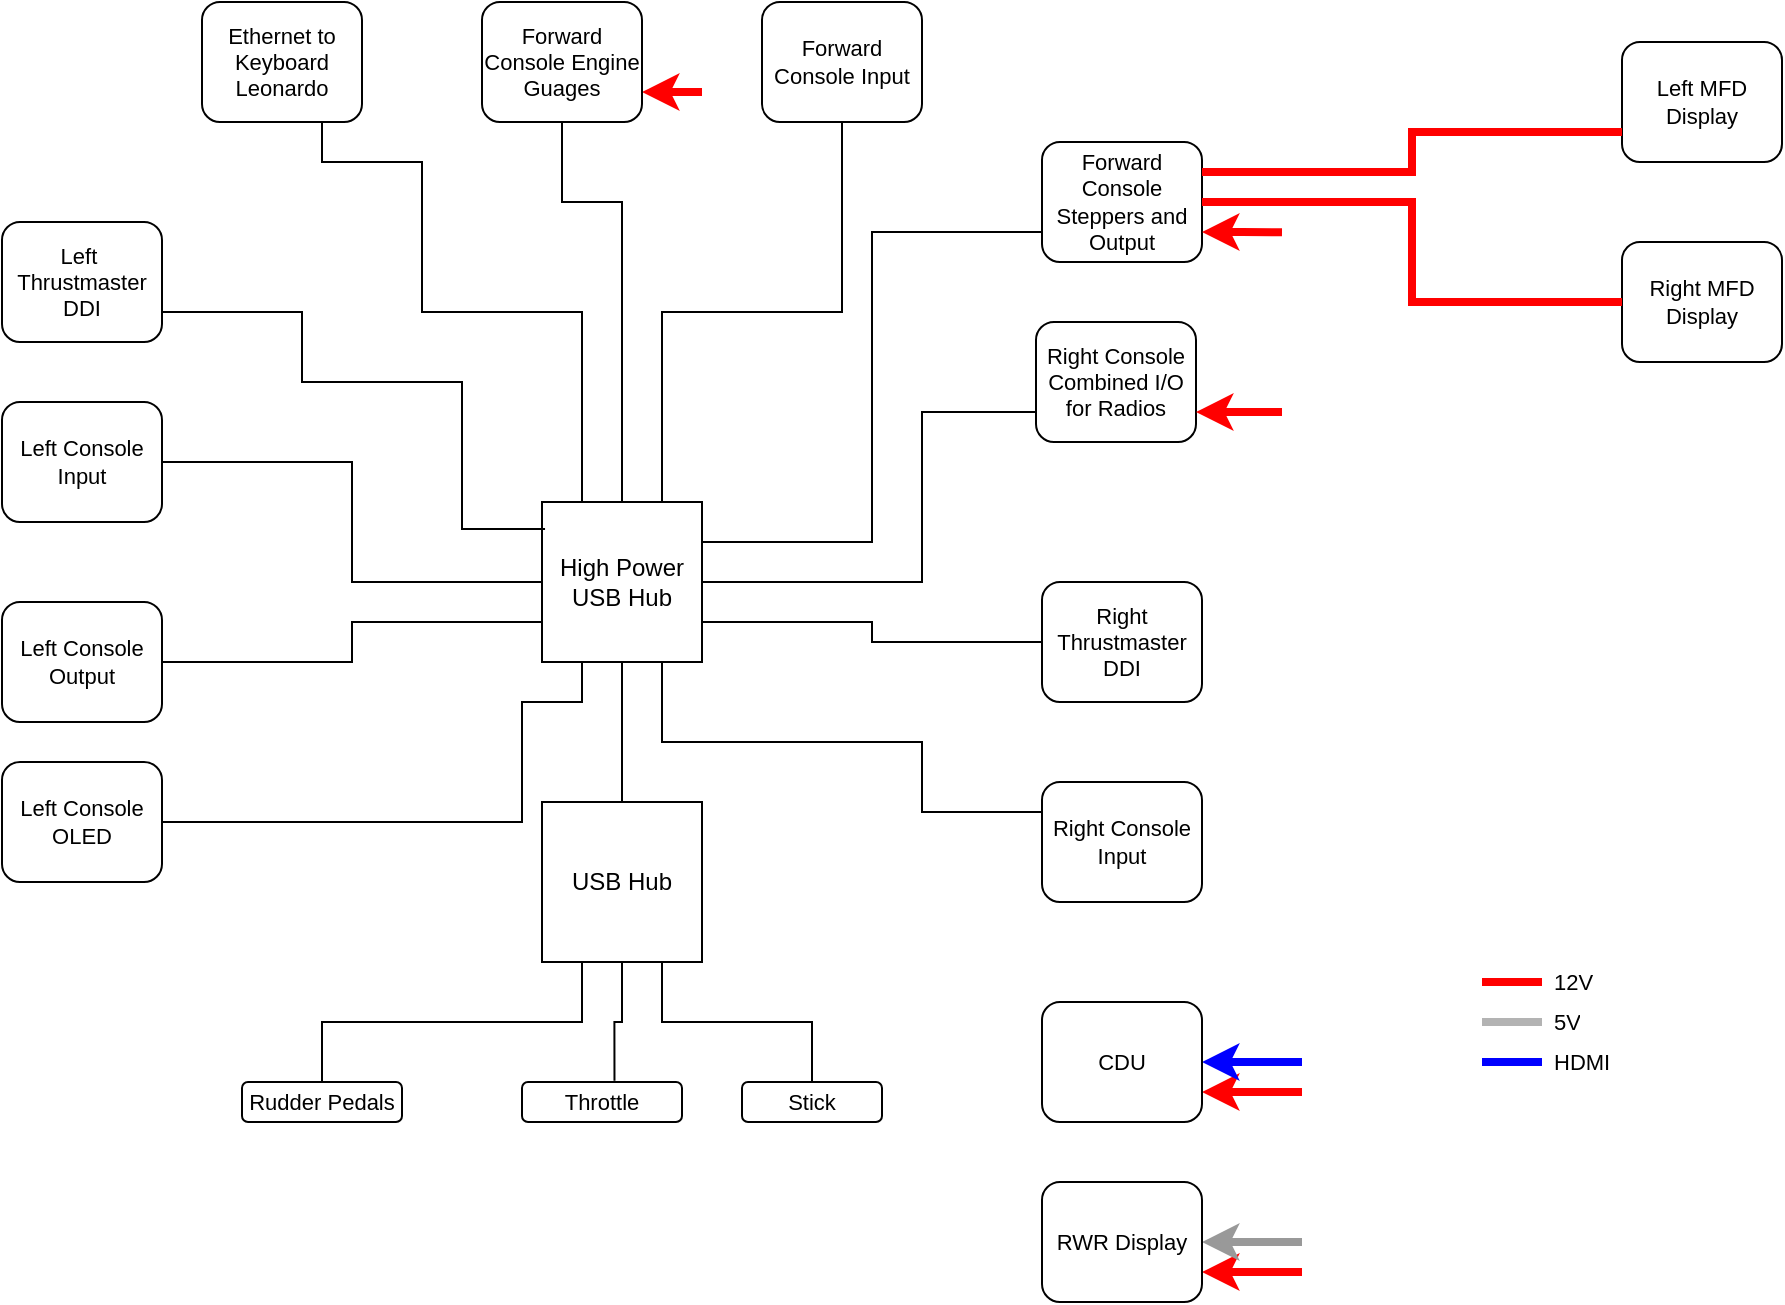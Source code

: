 <mxfile version="25.0.2" pages="2">
  <diagram name="USB" id="yBFjpGB_hnzksudnm4go">
    <mxGraphModel dx="1393" dy="961" grid="1" gridSize="10" guides="1" tooltips="1" connect="1" arrows="1" fold="1" page="1" pageScale="1" pageWidth="1654" pageHeight="1169" math="0" shadow="0">
      <root>
        <mxCell id="0" />
        <mxCell id="1" parent="0" />
        <mxCell id="Ro6t9AoRWgbtbSuEfdBf-4" style="edgeStyle=orthogonalEdgeStyle;shape=connector;rounded=0;orthogonalLoop=1;jettySize=auto;html=1;exitX=1;exitY=0.75;exitDx=0;exitDy=0;entryX=0;entryY=0.5;entryDx=0;entryDy=0;strokeColor=default;align=center;verticalAlign=middle;fontFamily=Helvetica;fontSize=11;fontColor=default;labelBackgroundColor=default;endArrow=none;endFill=0;" edge="1" parent="1" source="rAlfIYWtiNr7He6zgziq-1" target="Ro6t9AoRWgbtbSuEfdBf-2">
          <mxGeometry relative="1" as="geometry" />
        </mxCell>
        <mxCell id="rAlfIYWtiNr7He6zgziq-1" value="High Power USB Hub" style="whiteSpace=wrap;html=1;aspect=fixed;" parent="1" vertex="1">
          <mxGeometry x="540" y="440" width="80" height="80" as="geometry" />
        </mxCell>
        <mxCell id="rAlfIYWtiNr7He6zgziq-4" style="edgeStyle=orthogonalEdgeStyle;rounded=0;orthogonalLoop=1;jettySize=auto;html=1;entryX=0.5;entryY=1;entryDx=0;entryDy=0;endArrow=none;endFill=0;" parent="1" source="rAlfIYWtiNr7He6zgziq-3" target="rAlfIYWtiNr7He6zgziq-1" edge="1">
          <mxGeometry relative="1" as="geometry" />
        </mxCell>
        <mxCell id="rAlfIYWtiNr7He6zgziq-8" style="edgeStyle=orthogonalEdgeStyle;shape=connector;rounded=0;orthogonalLoop=1;jettySize=auto;html=1;exitX=0.25;exitY=1;exitDx=0;exitDy=0;entryX=0.5;entryY=0;entryDx=0;entryDy=0;strokeColor=default;align=center;verticalAlign=middle;fontFamily=Helvetica;fontSize=11;fontColor=default;labelBackgroundColor=default;endArrow=none;endFill=0;" parent="1" source="rAlfIYWtiNr7He6zgziq-3" target="rAlfIYWtiNr7He6zgziq-7" edge="1">
          <mxGeometry relative="1" as="geometry" />
        </mxCell>
        <mxCell id="rAlfIYWtiNr7He6zgziq-3" value="USB Hub" style="whiteSpace=wrap;html=1;aspect=fixed;" parent="1" vertex="1">
          <mxGeometry x="540" y="590" width="80" height="80" as="geometry" />
        </mxCell>
        <mxCell id="rAlfIYWtiNr7He6zgziq-10" style="edgeStyle=orthogonalEdgeStyle;shape=connector;rounded=0;orthogonalLoop=1;jettySize=auto;html=1;exitX=0.5;exitY=0;exitDx=0;exitDy=0;entryX=0.75;entryY=1;entryDx=0;entryDy=0;strokeColor=default;align=center;verticalAlign=middle;fontFamily=Helvetica;fontSize=11;fontColor=default;labelBackgroundColor=default;endArrow=none;endFill=0;" parent="1" source="rAlfIYWtiNr7He6zgziq-5" target="rAlfIYWtiNr7He6zgziq-3" edge="1">
          <mxGeometry relative="1" as="geometry" />
        </mxCell>
        <mxCell id="rAlfIYWtiNr7He6zgziq-5" value="Stick" style="rounded=1;whiteSpace=wrap;html=1;fontFamily=Helvetica;fontSize=11;fontColor=default;labelBackgroundColor=default;" parent="1" vertex="1">
          <mxGeometry x="640" y="730" width="70" height="20" as="geometry" />
        </mxCell>
        <mxCell id="rAlfIYWtiNr7He6zgziq-6" value="Throttle" style="rounded=1;whiteSpace=wrap;html=1;fontFamily=Helvetica;fontSize=11;fontColor=default;labelBackgroundColor=default;" parent="1" vertex="1">
          <mxGeometry x="530" y="730" width="80" height="20" as="geometry" />
        </mxCell>
        <mxCell id="rAlfIYWtiNr7He6zgziq-7" value="Rudder Pedals" style="rounded=1;whiteSpace=wrap;html=1;fontFamily=Helvetica;fontSize=11;fontColor=default;labelBackgroundColor=default;" parent="1" vertex="1">
          <mxGeometry x="390" y="730" width="80" height="20" as="geometry" />
        </mxCell>
        <mxCell id="rAlfIYWtiNr7He6zgziq-9" style="edgeStyle=orthogonalEdgeStyle;shape=connector;rounded=0;orthogonalLoop=1;jettySize=auto;html=1;exitX=0.5;exitY=1;exitDx=0;exitDy=0;entryX=0.578;entryY=-0.033;entryDx=0;entryDy=0;entryPerimeter=0;strokeColor=default;align=center;verticalAlign=middle;fontFamily=Helvetica;fontSize=11;fontColor=default;labelBackgroundColor=default;endArrow=none;endFill=0;" parent="1" source="rAlfIYWtiNr7He6zgziq-3" target="rAlfIYWtiNr7He6zgziq-6" edge="1">
          <mxGeometry relative="1" as="geometry" />
        </mxCell>
        <mxCell id="GTjIeOiFmsEKIcZ4Xf6M-12" style="edgeStyle=orthogonalEdgeStyle;shape=connector;rounded=0;orthogonalLoop=1;jettySize=auto;html=1;exitX=0.75;exitY=1;exitDx=0;exitDy=0;entryX=0.25;entryY=0;entryDx=0;entryDy=0;strokeColor=default;align=center;verticalAlign=middle;fontFamily=Helvetica;fontSize=11;fontColor=default;labelBackgroundColor=default;endArrow=none;endFill=0;" parent="1" source="rAlfIYWtiNr7He6zgziq-11" target="rAlfIYWtiNr7He6zgziq-1" edge="1">
          <mxGeometry relative="1" as="geometry">
            <Array as="points">
              <mxPoint x="430" y="270" />
              <mxPoint x="480" y="270" />
              <mxPoint x="480" y="345" />
              <mxPoint x="560" y="345" />
            </Array>
          </mxGeometry>
        </mxCell>
        <mxCell id="rAlfIYWtiNr7He6zgziq-11" value="Ethernet to Keyboard Leonardo" style="rounded=1;whiteSpace=wrap;html=1;fontFamily=Helvetica;fontSize=11;fontColor=default;labelBackgroundColor=default;" parent="1" vertex="1">
          <mxGeometry x="370" y="190" width="80" height="60" as="geometry" />
        </mxCell>
        <mxCell id="GTjIeOiFmsEKIcZ4Xf6M-11" style="edgeStyle=orthogonalEdgeStyle;shape=connector;rounded=0;orthogonalLoop=1;jettySize=auto;html=1;exitX=1;exitY=0.5;exitDx=0;exitDy=0;entryX=0;entryY=0.5;entryDx=0;entryDy=0;strokeColor=default;align=center;verticalAlign=middle;fontFamily=Helvetica;fontSize=11;fontColor=default;labelBackgroundColor=default;endArrow=none;endFill=0;" parent="1" source="GTjIeOiFmsEKIcZ4Xf6M-1" target="rAlfIYWtiNr7He6zgziq-1" edge="1">
          <mxGeometry relative="1" as="geometry" />
        </mxCell>
        <mxCell id="GTjIeOiFmsEKIcZ4Xf6M-1" value="Left Console Input" style="rounded=1;whiteSpace=wrap;html=1;fontFamily=Helvetica;fontSize=11;fontColor=default;labelBackgroundColor=default;" parent="1" vertex="1">
          <mxGeometry x="270" y="390" width="80" height="60" as="geometry" />
        </mxCell>
        <mxCell id="GTjIeOiFmsEKIcZ4Xf6M-10" style="edgeStyle=orthogonalEdgeStyle;shape=connector;rounded=0;orthogonalLoop=1;jettySize=auto;html=1;exitX=1;exitY=0.5;exitDx=0;exitDy=0;entryX=0;entryY=0.75;entryDx=0;entryDy=0;strokeColor=default;align=center;verticalAlign=middle;fontFamily=Helvetica;fontSize=11;fontColor=default;labelBackgroundColor=default;endArrow=none;endFill=0;" parent="1" source="GTjIeOiFmsEKIcZ4Xf6M-2" target="rAlfIYWtiNr7He6zgziq-1" edge="1">
          <mxGeometry relative="1" as="geometry" />
        </mxCell>
        <mxCell id="GTjIeOiFmsEKIcZ4Xf6M-2" value="Left Console Output" style="rounded=1;whiteSpace=wrap;html=1;fontFamily=Helvetica;fontSize=11;fontColor=default;labelBackgroundColor=default;" parent="1" vertex="1">
          <mxGeometry x="270" y="490" width="80" height="60" as="geometry" />
        </mxCell>
        <mxCell id="GTjIeOiFmsEKIcZ4Xf6M-9" style="edgeStyle=orthogonalEdgeStyle;shape=connector;rounded=0;orthogonalLoop=1;jettySize=auto;html=1;exitX=1;exitY=0.5;exitDx=0;exitDy=0;entryX=0.25;entryY=1;entryDx=0;entryDy=0;strokeColor=default;align=center;verticalAlign=middle;fontFamily=Helvetica;fontSize=11;fontColor=default;labelBackgroundColor=default;endArrow=none;endFill=0;" parent="1" source="GTjIeOiFmsEKIcZ4Xf6M-3" target="rAlfIYWtiNr7He6zgziq-1" edge="1">
          <mxGeometry relative="1" as="geometry">
            <Array as="points">
              <mxPoint x="530" y="600" />
              <mxPoint x="530" y="540" />
              <mxPoint x="560" y="540" />
            </Array>
          </mxGeometry>
        </mxCell>
        <mxCell id="GTjIeOiFmsEKIcZ4Xf6M-3" value="Left Console OLED" style="rounded=1;whiteSpace=wrap;html=1;fontFamily=Helvetica;fontSize=11;fontColor=default;labelBackgroundColor=default;" parent="1" vertex="1">
          <mxGeometry x="270" y="570" width="80" height="60" as="geometry" />
        </mxCell>
        <mxCell id="GTjIeOiFmsEKIcZ4Xf6M-16" style="edgeStyle=orthogonalEdgeStyle;shape=connector;rounded=0;orthogonalLoop=1;jettySize=auto;html=1;exitX=0;exitY=0.75;exitDx=0;exitDy=0;entryX=1;entryY=0.5;entryDx=0;entryDy=0;strokeColor=default;align=center;verticalAlign=middle;fontFamily=Helvetica;fontSize=11;fontColor=default;labelBackgroundColor=default;endArrow=none;endFill=0;" parent="1" source="GTjIeOiFmsEKIcZ4Xf6M-4" target="rAlfIYWtiNr7He6zgziq-1" edge="1">
          <mxGeometry relative="1" as="geometry">
            <Array as="points">
              <mxPoint x="730" y="395" />
              <mxPoint x="730" y="480" />
            </Array>
          </mxGeometry>
        </mxCell>
        <mxCell id="GTjIeOiFmsEKIcZ4Xf6M-4" value="Right Console Combined I/O for Radios" style="rounded=1;whiteSpace=wrap;html=1;fontFamily=Helvetica;fontSize=11;fontColor=default;labelBackgroundColor=default;" parent="1" vertex="1">
          <mxGeometry x="787" y="350" width="80" height="60" as="geometry" />
        </mxCell>
        <mxCell id="Ro6t9AoRWgbtbSuEfdBf-3" style="edgeStyle=orthogonalEdgeStyle;rounded=0;orthogonalLoop=1;jettySize=auto;html=1;exitX=0;exitY=0.25;exitDx=0;exitDy=0;entryX=0.75;entryY=1;entryDx=0;entryDy=0;endArrow=none;endFill=0;" edge="1" parent="1" source="GTjIeOiFmsEKIcZ4Xf6M-5" target="rAlfIYWtiNr7He6zgziq-1">
          <mxGeometry relative="1" as="geometry">
            <Array as="points">
              <mxPoint x="730" y="595" />
              <mxPoint x="730" y="560" />
              <mxPoint x="600" y="560" />
            </Array>
          </mxGeometry>
        </mxCell>
        <mxCell id="GTjIeOiFmsEKIcZ4Xf6M-5" value="Right Console Input" style="rounded=1;whiteSpace=wrap;html=1;fontFamily=Helvetica;fontSize=11;fontColor=default;labelBackgroundColor=default;" parent="1" vertex="1">
          <mxGeometry x="790" y="580" width="80" height="60" as="geometry" />
        </mxCell>
        <mxCell id="GTjIeOiFmsEKIcZ4Xf6M-14" style="edgeStyle=orthogonalEdgeStyle;shape=connector;rounded=0;orthogonalLoop=1;jettySize=auto;html=1;exitX=0.5;exitY=1;exitDx=0;exitDy=0;entryX=0.75;entryY=0;entryDx=0;entryDy=0;strokeColor=default;align=center;verticalAlign=middle;fontFamily=Helvetica;fontSize=11;fontColor=default;labelBackgroundColor=default;endArrow=none;endFill=0;" parent="1" source="GTjIeOiFmsEKIcZ4Xf6M-6" target="rAlfIYWtiNr7He6zgziq-1" edge="1">
          <mxGeometry relative="1" as="geometry" />
        </mxCell>
        <mxCell id="GTjIeOiFmsEKIcZ4Xf6M-6" value="Forward Console Input" style="rounded=1;whiteSpace=wrap;html=1;fontFamily=Helvetica;fontSize=11;fontColor=default;labelBackgroundColor=default;" parent="1" vertex="1">
          <mxGeometry x="650" y="190" width="80" height="60" as="geometry" />
        </mxCell>
        <mxCell id="GTjIeOiFmsEKIcZ4Xf6M-13" style="edgeStyle=orthogonalEdgeStyle;shape=connector;rounded=0;orthogonalLoop=1;jettySize=auto;html=1;exitX=0.5;exitY=1;exitDx=0;exitDy=0;entryX=0.5;entryY=0;entryDx=0;entryDy=0;strokeColor=default;align=center;verticalAlign=middle;fontFamily=Helvetica;fontSize=11;fontColor=default;labelBackgroundColor=default;endArrow=none;endFill=0;" parent="1" source="GTjIeOiFmsEKIcZ4Xf6M-7" target="rAlfIYWtiNr7He6zgziq-1" edge="1">
          <mxGeometry relative="1" as="geometry">
            <Array as="points">
              <mxPoint x="550" y="290" />
              <mxPoint x="580" y="290" />
            </Array>
          </mxGeometry>
        </mxCell>
        <mxCell id="Ro6t9AoRWgbtbSuEfdBf-23" style="edgeStyle=orthogonalEdgeStyle;shape=connector;rounded=0;orthogonalLoop=1;jettySize=auto;html=1;exitX=1;exitY=0.75;exitDx=0;exitDy=0;strokeColor=#FF0000;align=center;verticalAlign=middle;fontFamily=Helvetica;fontSize=11;fontColor=default;labelBackgroundColor=default;endArrow=none;endFill=0;strokeWidth=4;startArrow=classic;startFill=1;fillColor=#f8cecc;" edge="1" parent="1" source="GTjIeOiFmsEKIcZ4Xf6M-7">
          <mxGeometry relative="1" as="geometry">
            <mxPoint x="620" y="235.154" as="targetPoint" />
          </mxGeometry>
        </mxCell>
        <mxCell id="GTjIeOiFmsEKIcZ4Xf6M-7" value="Forward Console Engine Guages" style="rounded=1;whiteSpace=wrap;html=1;fontFamily=Helvetica;fontSize=11;fontColor=default;labelBackgroundColor=default;" parent="1" vertex="1">
          <mxGeometry x="510" y="190" width="80" height="60" as="geometry" />
        </mxCell>
        <mxCell id="GTjIeOiFmsEKIcZ4Xf6M-15" style="edgeStyle=orthogonalEdgeStyle;shape=connector;rounded=0;orthogonalLoop=1;jettySize=auto;html=1;exitX=0;exitY=0.75;exitDx=0;exitDy=0;entryX=1;entryY=0.25;entryDx=0;entryDy=0;strokeColor=default;align=center;verticalAlign=middle;fontFamily=Helvetica;fontSize=11;fontColor=default;labelBackgroundColor=default;endArrow=none;endFill=0;" parent="1" source="GTjIeOiFmsEKIcZ4Xf6M-8" target="rAlfIYWtiNr7He6zgziq-1" edge="1">
          <mxGeometry relative="1" as="geometry" />
        </mxCell>
        <mxCell id="GTjIeOiFmsEKIcZ4Xf6M-8" value="Forward Console Steppers and Output" style="rounded=1;whiteSpace=wrap;html=1;fontFamily=Helvetica;fontSize=11;fontColor=default;labelBackgroundColor=none;" parent="1" vertex="1">
          <mxGeometry x="790" y="260" width="80" height="60" as="geometry" />
        </mxCell>
        <mxCell id="Ro6t9AoRWgbtbSuEfdBf-1" value="Left MFD&lt;div&gt;Display&lt;/div&gt;" style="rounded=1;whiteSpace=wrap;html=1;fontFamily=Helvetica;fontSize=11;fontColor=default;labelBackgroundColor=default;" vertex="1" parent="1">
          <mxGeometry x="1080" y="210" width="80" height="60" as="geometry" />
        </mxCell>
        <mxCell id="Ro6t9AoRWgbtbSuEfdBf-2" value="Right Thrustmaster DDI" style="rounded=1;whiteSpace=wrap;html=1;fontFamily=Helvetica;fontSize=11;fontColor=default;labelBackgroundColor=default;" vertex="1" parent="1">
          <mxGeometry x="790" y="480" width="80" height="60" as="geometry" />
        </mxCell>
        <mxCell id="Ro6t9AoRWgbtbSuEfdBf-6" style="edgeStyle=orthogonalEdgeStyle;shape=connector;rounded=0;orthogonalLoop=1;jettySize=auto;html=1;exitX=1;exitY=0.75;exitDx=0;exitDy=0;entryX=0.019;entryY=0.169;entryDx=0;entryDy=0;strokeColor=default;align=center;verticalAlign=middle;fontFamily=Helvetica;fontSize=11;fontColor=default;labelBackgroundColor=default;endArrow=none;endFill=0;entryPerimeter=0;" edge="1" parent="1" source="Ro6t9AoRWgbtbSuEfdBf-5" target="rAlfIYWtiNr7He6zgziq-1">
          <mxGeometry relative="1" as="geometry">
            <Array as="points">
              <mxPoint x="420" y="345" />
              <mxPoint x="420" y="380" />
              <mxPoint x="500" y="380" />
              <mxPoint x="500" y="454" />
            </Array>
          </mxGeometry>
        </mxCell>
        <mxCell id="Ro6t9AoRWgbtbSuEfdBf-5" value="Left&amp;nbsp; Thrustmaster DDI" style="rounded=1;whiteSpace=wrap;html=1;fontFamily=Helvetica;fontSize=11;fontColor=default;labelBackgroundColor=default;" vertex="1" parent="1">
          <mxGeometry x="270" y="300" width="80" height="60" as="geometry" />
        </mxCell>
        <mxCell id="Ro6t9AoRWgbtbSuEfdBf-7" value="Right MFD Display" style="rounded=1;whiteSpace=wrap;html=1;fontFamily=Helvetica;fontSize=11;fontColor=default;labelBackgroundColor=default;" vertex="1" parent="1">
          <mxGeometry x="1080" y="310" width="80" height="60" as="geometry" />
        </mxCell>
        <mxCell id="Ro6t9AoRWgbtbSuEfdBf-12" value="" style="endArrow=none;html=1;rounded=0;strokeColor=#FF0000;align=center;verticalAlign=middle;fontFamily=Helvetica;fontSize=11;fontColor=default;labelBackgroundColor=default;edgeStyle=orthogonalEdgeStyle;strokeWidth=4;endFill=0;fillColor=#f8cecc;" edge="1" parent="1">
          <mxGeometry width="50" height="50" relative="1" as="geometry">
            <mxPoint x="1010" y="680" as="sourcePoint" />
            <mxPoint x="1040" y="680" as="targetPoint" />
          </mxGeometry>
        </mxCell>
        <mxCell id="Ro6t9AoRWgbtbSuEfdBf-13" value="12V" style="text;strokeColor=none;fillColor=none;align=left;verticalAlign=middle;spacingLeft=4;spacingRight=4;overflow=hidden;points=[[0,0.5],[1,0.5]];portConstraint=eastwest;rotatable=0;whiteSpace=wrap;html=1;fontFamily=Helvetica;fontSize=11;fontColor=default;labelBackgroundColor=default;" vertex="1" parent="1">
          <mxGeometry x="1040" y="670" width="80" height="20" as="geometry" />
        </mxCell>
        <mxCell id="Ro6t9AoRWgbtbSuEfdBf-14" value="" style="endArrow=none;html=1;rounded=0;strokeColor=#B3B3B3;align=center;verticalAlign=middle;fontFamily=Helvetica;fontSize=11;fontColor=default;labelBackgroundColor=default;edgeStyle=orthogonalEdgeStyle;strokeWidth=4;endFill=0;fillColor=#f8cecc;" edge="1" parent="1">
          <mxGeometry width="50" height="50" relative="1" as="geometry">
            <mxPoint x="1010" y="700" as="sourcePoint" />
            <mxPoint x="1040" y="700" as="targetPoint" />
          </mxGeometry>
        </mxCell>
        <mxCell id="Ro6t9AoRWgbtbSuEfdBf-15" value="5V" style="text;strokeColor=none;fillColor=none;align=left;verticalAlign=middle;spacingLeft=4;spacingRight=4;overflow=hidden;points=[[0,0.5],[1,0.5]];portConstraint=eastwest;rotatable=0;whiteSpace=wrap;html=1;fontFamily=Helvetica;fontSize=11;fontColor=default;labelBackgroundColor=default;" vertex="1" parent="1">
          <mxGeometry x="1040" y="690" width="80" height="20" as="geometry" />
        </mxCell>
        <mxCell id="Ro6t9AoRWgbtbSuEfdBf-29" style="edgeStyle=orthogonalEdgeStyle;shape=connector;rounded=0;orthogonalLoop=1;jettySize=auto;html=1;exitX=1;exitY=0.75;exitDx=0;exitDy=0;strokeColor=#FF0000;align=center;verticalAlign=middle;fontFamily=Helvetica;fontSize=11;fontColor=default;labelBackgroundColor=default;endArrow=none;endFill=0;strokeWidth=4;resizable=1;startArrow=classic;startFill=1;fillColor=#f8cecc;" edge="1" parent="1" source="Ro6t9AoRWgbtbSuEfdBf-28">
          <mxGeometry relative="1" as="geometry">
            <mxPoint x="920" y="735" as="targetPoint" />
          </mxGeometry>
        </mxCell>
        <mxCell id="Ro6t9AoRWgbtbSuEfdBf-30" style="edgeStyle=orthogonalEdgeStyle;shape=connector;rounded=0;orthogonalLoop=1;jettySize=auto;html=1;exitX=1;exitY=0.5;exitDx=0;exitDy=0;strokeColor=#0000FF;align=center;verticalAlign=middle;fontFamily=Helvetica;fontSize=11;fontColor=default;labelBackgroundColor=default;endArrow=none;endFill=0;strokeWidth=4;resizable=1;startArrow=classic;startFill=1;fillColor=#f8cecc;" edge="1" parent="1" source="Ro6t9AoRWgbtbSuEfdBf-28">
          <mxGeometry relative="1" as="geometry">
            <mxPoint x="920" y="720" as="targetPoint" />
          </mxGeometry>
        </mxCell>
        <mxCell id="Ro6t9AoRWgbtbSuEfdBf-28" value="CDU" style="rounded=1;whiteSpace=wrap;html=1;fontFamily=Helvetica;fontSize=11;fontColor=default;labelBackgroundColor=default;" vertex="1" parent="1">
          <mxGeometry x="790" y="690" width="80" height="60" as="geometry" />
        </mxCell>
        <mxCell id="Ro6t9AoRWgbtbSuEfdBf-31" value="" style="endArrow=none;html=1;rounded=0;strokeColor=#0000FF;align=center;verticalAlign=middle;fontFamily=Helvetica;fontSize=11;fontColor=default;labelBackgroundColor=default;edgeStyle=orthogonalEdgeStyle;strokeWidth=4;endFill=0;fillColor=#f8cecc;" edge="1" parent="1">
          <mxGeometry width="50" height="50" relative="1" as="geometry">
            <mxPoint x="1010" y="720" as="sourcePoint" />
            <mxPoint x="1040" y="720" as="targetPoint" />
          </mxGeometry>
        </mxCell>
        <mxCell id="Ro6t9AoRWgbtbSuEfdBf-32" value="HDMI" style="text;strokeColor=none;fillColor=none;align=left;verticalAlign=middle;spacingLeft=4;spacingRight=4;overflow=hidden;points=[[0,0.5],[1,0.5]];portConstraint=eastwest;rotatable=0;whiteSpace=wrap;html=1;fontFamily=Helvetica;fontSize=11;fontColor=default;labelBackgroundColor=default;" vertex="1" parent="1">
          <mxGeometry x="1040" y="710" width="80" height="20" as="geometry" />
        </mxCell>
        <mxCell id="Ro6t9AoRWgbtbSuEfdBf-33" style="edgeStyle=orthogonalEdgeStyle;shape=connector;rounded=0;orthogonalLoop=1;jettySize=auto;html=1;exitX=1;exitY=0.75;exitDx=0;exitDy=0;strokeColor=#FF0000;align=center;verticalAlign=middle;fontFamily=Helvetica;fontSize=11;fontColor=default;labelBackgroundColor=default;endArrow=none;endFill=0;strokeWidth=4;resizable=1;startArrow=classic;startFill=1;fillColor=#f8cecc;" edge="1" source="Ro6t9AoRWgbtbSuEfdBf-35" parent="1">
          <mxGeometry relative="1" as="geometry">
            <mxPoint x="920" y="825" as="targetPoint" />
          </mxGeometry>
        </mxCell>
        <mxCell id="Ro6t9AoRWgbtbSuEfdBf-34" style="edgeStyle=orthogonalEdgeStyle;shape=connector;rounded=0;orthogonalLoop=1;jettySize=auto;html=1;exitX=1;exitY=0.5;exitDx=0;exitDy=0;strokeColor=#999999;align=center;verticalAlign=middle;fontFamily=Helvetica;fontSize=11;fontColor=default;labelBackgroundColor=default;endArrow=none;endFill=0;strokeWidth=4;resizable=1;startArrow=classic;startFill=1;fillColor=#f8cecc;" edge="1" source="Ro6t9AoRWgbtbSuEfdBf-35" parent="1">
          <mxGeometry relative="1" as="geometry">
            <mxPoint x="920" y="810" as="targetPoint" />
          </mxGeometry>
        </mxCell>
        <mxCell id="Ro6t9AoRWgbtbSuEfdBf-35" value="RWR Display" style="rounded=1;whiteSpace=wrap;html=1;fontFamily=Helvetica;fontSize=11;fontColor=default;labelBackgroundColor=default;" vertex="1" parent="1">
          <mxGeometry x="790" y="780" width="80" height="60" as="geometry" />
        </mxCell>
        <mxCell id="Ro6t9AoRWgbtbSuEfdBf-26" value="Power" parent="0" />
        <mxCell id="Ro6t9AoRWgbtbSuEfdBf-25" style="edgeStyle=orthogonalEdgeStyle;shape=connector;rounded=0;orthogonalLoop=1;jettySize=auto;html=1;exitX=1;exitY=0.75;exitDx=0;exitDy=0;strokeColor=#FF0000;align=center;verticalAlign=middle;fontFamily=Helvetica;fontSize=11;fontColor=default;labelBackgroundColor=default;endArrow=none;endFill=0;strokeWidth=4;startArrow=classic;startFill=1;fillColor=#f8cecc;movable=1;resizable=1;rotatable=1;deletable=1;editable=1;locked=0;connectable=1;" edge="1" parent="Ro6t9AoRWgbtbSuEfdBf-26" source="GTjIeOiFmsEKIcZ4Xf6M-4">
          <mxGeometry relative="1" as="geometry">
            <mxPoint x="910" y="395" as="targetPoint" />
          </mxGeometry>
        </mxCell>
        <mxCell id="Ro6t9AoRWgbtbSuEfdBf-8" style="edgeStyle=orthogonalEdgeStyle;shape=connector;rounded=0;orthogonalLoop=1;jettySize=auto;html=1;exitX=1;exitY=0.25;exitDx=0;exitDy=0;entryX=0;entryY=0.75;entryDx=0;entryDy=0;strokeColor=#FF0000;align=center;verticalAlign=middle;fontFamily=Helvetica;fontSize=11;fontColor=default;labelBackgroundColor=default;endArrow=none;endFill=0;strokeWidth=4;fillColor=#f8cecc;" edge="1" parent="Ro6t9AoRWgbtbSuEfdBf-26" source="GTjIeOiFmsEKIcZ4Xf6M-8" target="Ro6t9AoRWgbtbSuEfdBf-1">
          <mxGeometry relative="1" as="geometry" />
        </mxCell>
        <mxCell id="Ro6t9AoRWgbtbSuEfdBf-9" style="edgeStyle=orthogonalEdgeStyle;shape=connector;rounded=0;orthogonalLoop=1;jettySize=auto;html=1;exitX=1;exitY=0.5;exitDx=0;exitDy=0;entryX=0;entryY=0.5;entryDx=0;entryDy=0;strokeColor=#FF0000;align=center;verticalAlign=middle;fontFamily=Helvetica;fontSize=11;fontColor=default;labelBackgroundColor=default;endArrow=none;endFill=0;fillColor=#f8cecc;strokeWidth=4;" edge="1" parent="Ro6t9AoRWgbtbSuEfdBf-26" source="GTjIeOiFmsEKIcZ4Xf6M-8" target="Ro6t9AoRWgbtbSuEfdBf-7">
          <mxGeometry relative="1" as="geometry" />
        </mxCell>
        <mxCell id="Ro6t9AoRWgbtbSuEfdBf-20" style="edgeStyle=orthogonalEdgeStyle;shape=connector;rounded=0;orthogonalLoop=1;jettySize=auto;html=1;exitX=1;exitY=0.75;exitDx=0;exitDy=0;strokeColor=#FF0000;align=center;verticalAlign=middle;fontFamily=Helvetica;fontSize=11;fontColor=default;labelBackgroundColor=default;endArrow=none;endFill=0;strokeWidth=4;fillColor=#f8cecc;startArrow=classic;startFill=1;" edge="1" parent="Ro6t9AoRWgbtbSuEfdBf-26" source="GTjIeOiFmsEKIcZ4Xf6M-8">
          <mxGeometry relative="1" as="geometry">
            <mxPoint x="910" y="305.154" as="targetPoint" />
          </mxGeometry>
        </mxCell>
        <mxCell id="Ro6t9AoRWgbtbSuEfdBf-27" value="USB" parent="0" />
      </root>
    </mxGraphModel>
  </diagram>
  <diagram id="JR1EUVLMkFLlxkjsG0EP" name="POWER">
    <mxGraphModel dx="1114" dy="769" grid="1" gridSize="10" guides="1" tooltips="1" connect="1" arrows="1" fold="1" page="1" pageScale="1" pageWidth="1654" pageHeight="1169" math="0" shadow="0">
      <root>
        <mxCell id="0" />
        <mxCell id="1" parent="0" />
      </root>
    </mxGraphModel>
  </diagram>
</mxfile>
